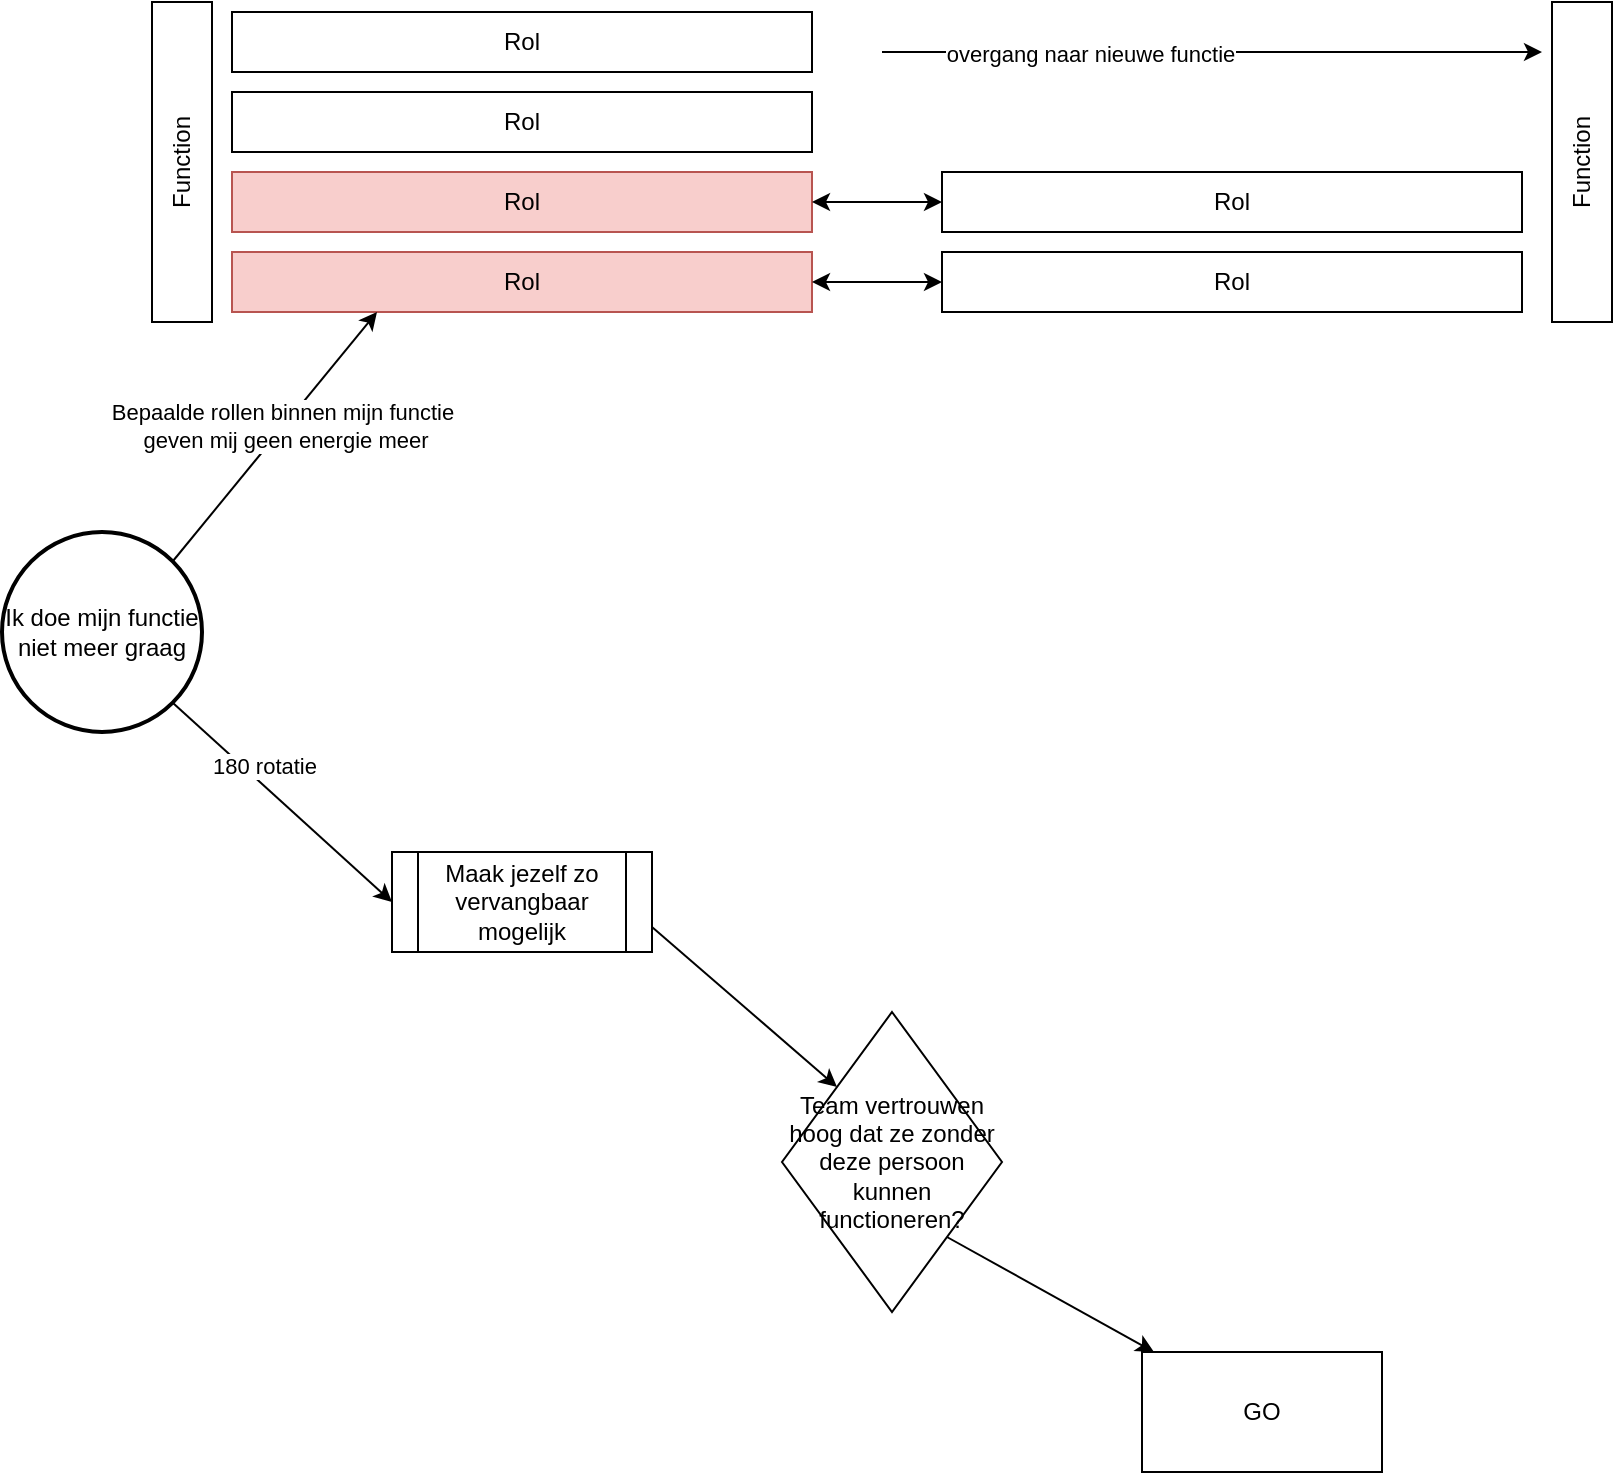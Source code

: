<mxfile version="24.3.1" type="github">
  <diagram name="Page-1" id="cig5RmOTRueLndpw6SvV">
    <mxGraphModel dx="1688" dy="926" grid="1" gridSize="10" guides="1" tooltips="1" connect="1" arrows="1" fold="1" page="1" pageScale="1" pageWidth="850" pageHeight="1100" math="0" shadow="0">
      <root>
        <mxCell id="0" />
        <mxCell id="1" parent="0" />
        <mxCell id="4d23WtHNsiJsMZ63MHoN-3" value="Function" style="rounded=0;whiteSpace=wrap;html=1;rotation=-90;" vertex="1" parent="1">
          <mxGeometry x="30" y="110" width="160" height="30" as="geometry" />
        </mxCell>
        <mxCell id="4d23WtHNsiJsMZ63MHoN-4" value="Rol" style="rounded=0;whiteSpace=wrap;html=1;" vertex="1" parent="1">
          <mxGeometry x="135" y="50" width="290" height="30" as="geometry" />
        </mxCell>
        <mxCell id="4d23WtHNsiJsMZ63MHoN-6" value="Rol" style="rounded=0;whiteSpace=wrap;html=1;" vertex="1" parent="1">
          <mxGeometry x="135" y="90" width="290" height="30" as="geometry" />
        </mxCell>
        <mxCell id="4d23WtHNsiJsMZ63MHoN-7" value="Rol" style="rounded=0;whiteSpace=wrap;html=1;fillColor=#f8cecc;strokeColor=#b85450;" vertex="1" parent="1">
          <mxGeometry x="135" y="130" width="290" height="30" as="geometry" />
        </mxCell>
        <mxCell id="4d23WtHNsiJsMZ63MHoN-8" value="Rol" style="rounded=0;whiteSpace=wrap;html=1;fillColor=#f8cecc;strokeColor=#b85450;" vertex="1" parent="1">
          <mxGeometry x="135" y="170" width="290" height="30" as="geometry" />
        </mxCell>
        <mxCell id="4d23WtHNsiJsMZ63MHoN-11" value="" style="endArrow=classic;html=1;rounded=0;exitX=0.855;exitY=0.145;exitDx=0;exitDy=0;exitPerimeter=0;entryX=0.25;entryY=1;entryDx=0;entryDy=0;" edge="1" parent="1" source="4d23WtHNsiJsMZ63MHoN-20" target="4d23WtHNsiJsMZ63MHoN-8">
          <mxGeometry width="50" height="50" relative="1" as="geometry">
            <mxPoint x="250" y="270" as="sourcePoint" />
            <mxPoint x="320" y="210" as="targetPoint" />
          </mxGeometry>
        </mxCell>
        <mxCell id="4d23WtHNsiJsMZ63MHoN-12" value="Bepaalde rollen binnen mijn functie&lt;div&gt;&amp;nbsp;geven mij geen energie meer&lt;/div&gt;" style="edgeLabel;html=1;align=center;verticalAlign=middle;resizable=0;points=[];" vertex="1" connectable="0" parent="4d23WtHNsiJsMZ63MHoN-11">
          <mxGeometry x="0.08" y="1" relative="1" as="geometry">
            <mxPoint as="offset" />
          </mxGeometry>
        </mxCell>
        <mxCell id="4d23WtHNsiJsMZ63MHoN-13" value="" style="endArrow=classic;html=1;rounded=0;exitX=0.855;exitY=0.855;exitDx=0;exitDy=0;exitPerimeter=0;entryX=0;entryY=0.5;entryDx=0;entryDy=0;" edge="1" parent="1" source="4d23WtHNsiJsMZ63MHoN-20" target="4d23WtHNsiJsMZ63MHoN-17">
          <mxGeometry width="50" height="50" relative="1" as="geometry">
            <mxPoint x="250" y="310" as="sourcePoint" />
            <mxPoint x="300" y="370" as="targetPoint" />
          </mxGeometry>
        </mxCell>
        <mxCell id="4d23WtHNsiJsMZ63MHoN-14" value="180 rotatie" style="edgeLabel;html=1;align=center;verticalAlign=middle;resizable=0;points=[];" vertex="1" connectable="0" parent="4d23WtHNsiJsMZ63MHoN-13">
          <mxGeometry x="-0.387" y="-1" relative="1" as="geometry">
            <mxPoint x="12" as="offset" />
          </mxGeometry>
        </mxCell>
        <mxCell id="4d23WtHNsiJsMZ63MHoN-15" value="Rol" style="rounded=0;whiteSpace=wrap;html=1;" vertex="1" parent="1">
          <mxGeometry x="490" y="130" width="290" height="30" as="geometry" />
        </mxCell>
        <mxCell id="4d23WtHNsiJsMZ63MHoN-16" value="Rol" style="rounded=0;whiteSpace=wrap;html=1;" vertex="1" parent="1">
          <mxGeometry x="490" y="170" width="290" height="30" as="geometry" />
        </mxCell>
        <mxCell id="4d23WtHNsiJsMZ63MHoN-17" value="Maak jezelf zo vervangbaar mogelijk" style="shape=process;whiteSpace=wrap;html=1;backgroundOutline=1;" vertex="1" parent="1">
          <mxGeometry x="215" y="470" width="130" height="50" as="geometry" />
        </mxCell>
        <mxCell id="4d23WtHNsiJsMZ63MHoN-18" value="" style="endArrow=classic;html=1;rounded=0;exitX=1;exitY=0.75;exitDx=0;exitDy=0;entryX=0;entryY=0;entryDx=0;entryDy=0;" edge="1" parent="1" source="4d23WtHNsiJsMZ63MHoN-17" target="4d23WtHNsiJsMZ63MHoN-19">
          <mxGeometry width="50" height="50" relative="1" as="geometry">
            <mxPoint x="380" y="460" as="sourcePoint" />
            <mxPoint x="420" y="510" as="targetPoint" />
          </mxGeometry>
        </mxCell>
        <mxCell id="4d23WtHNsiJsMZ63MHoN-19" value="Team vertrouwen hoog dat ze zonder deze persoon kunnen functioneren?" style="rhombus;whiteSpace=wrap;html=1;" vertex="1" parent="1">
          <mxGeometry x="410" y="550" width="110" height="150" as="geometry" />
        </mxCell>
        <mxCell id="4d23WtHNsiJsMZ63MHoN-20" value="Ik doe mijn functie niet meer graag" style="strokeWidth=2;html=1;shape=mxgraph.flowchart.start_2;whiteSpace=wrap;" vertex="1" parent="1">
          <mxGeometry x="20" y="310" width="100" height="100" as="geometry" />
        </mxCell>
        <mxCell id="4d23WtHNsiJsMZ63MHoN-21" value="" style="endArrow=classic;startArrow=classic;html=1;rounded=0;exitX=1;exitY=0.5;exitDx=0;exitDy=0;entryX=0;entryY=0.5;entryDx=0;entryDy=0;" edge="1" parent="1" source="4d23WtHNsiJsMZ63MHoN-7" target="4d23WtHNsiJsMZ63MHoN-15">
          <mxGeometry width="50" height="50" relative="1" as="geometry">
            <mxPoint x="470" y="180" as="sourcePoint" />
            <mxPoint x="520" y="130" as="targetPoint" />
          </mxGeometry>
        </mxCell>
        <mxCell id="4d23WtHNsiJsMZ63MHoN-22" value="" style="endArrow=classic;startArrow=classic;html=1;rounded=0;exitX=1;exitY=0.5;exitDx=0;exitDy=0;entryX=0;entryY=0.5;entryDx=0;entryDy=0;" edge="1" parent="1" source="4d23WtHNsiJsMZ63MHoN-8" target="4d23WtHNsiJsMZ63MHoN-16">
          <mxGeometry width="50" height="50" relative="1" as="geometry">
            <mxPoint x="435" y="155" as="sourcePoint" />
            <mxPoint x="500" y="155" as="targetPoint" />
          </mxGeometry>
        </mxCell>
        <mxCell id="4d23WtHNsiJsMZ63MHoN-23" value="" style="endArrow=classic;html=1;rounded=0;" edge="1" parent="1">
          <mxGeometry width="50" height="50" relative="1" as="geometry">
            <mxPoint x="460" y="70" as="sourcePoint" />
            <mxPoint x="790" y="70" as="targetPoint" />
          </mxGeometry>
        </mxCell>
        <mxCell id="4d23WtHNsiJsMZ63MHoN-25" value="overgang naar nieuwe functie" style="edgeLabel;html=1;align=center;verticalAlign=middle;resizable=0;points=[];" vertex="1" connectable="0" parent="4d23WtHNsiJsMZ63MHoN-23">
          <mxGeometry x="-0.372" y="-1" relative="1" as="geometry">
            <mxPoint as="offset" />
          </mxGeometry>
        </mxCell>
        <mxCell id="4d23WtHNsiJsMZ63MHoN-24" value="Function" style="rounded=0;whiteSpace=wrap;html=1;rotation=-90;" vertex="1" parent="1">
          <mxGeometry x="730" y="110" width="160" height="30" as="geometry" />
        </mxCell>
        <mxCell id="4d23WtHNsiJsMZ63MHoN-27" value="" style="endArrow=classic;html=1;rounded=0;exitX=1;exitY=1;exitDx=0;exitDy=0;" edge="1" parent="1" source="4d23WtHNsiJsMZ63MHoN-19" target="4d23WtHNsiJsMZ63MHoN-28">
          <mxGeometry width="50" height="50" relative="1" as="geometry">
            <mxPoint x="550" y="710" as="sourcePoint" />
            <mxPoint x="580" y="710" as="targetPoint" />
          </mxGeometry>
        </mxCell>
        <mxCell id="4d23WtHNsiJsMZ63MHoN-28" value="GO" style="rounded=0;whiteSpace=wrap;html=1;" vertex="1" parent="1">
          <mxGeometry x="590" y="720" width="120" height="60" as="geometry" />
        </mxCell>
      </root>
    </mxGraphModel>
  </diagram>
</mxfile>
